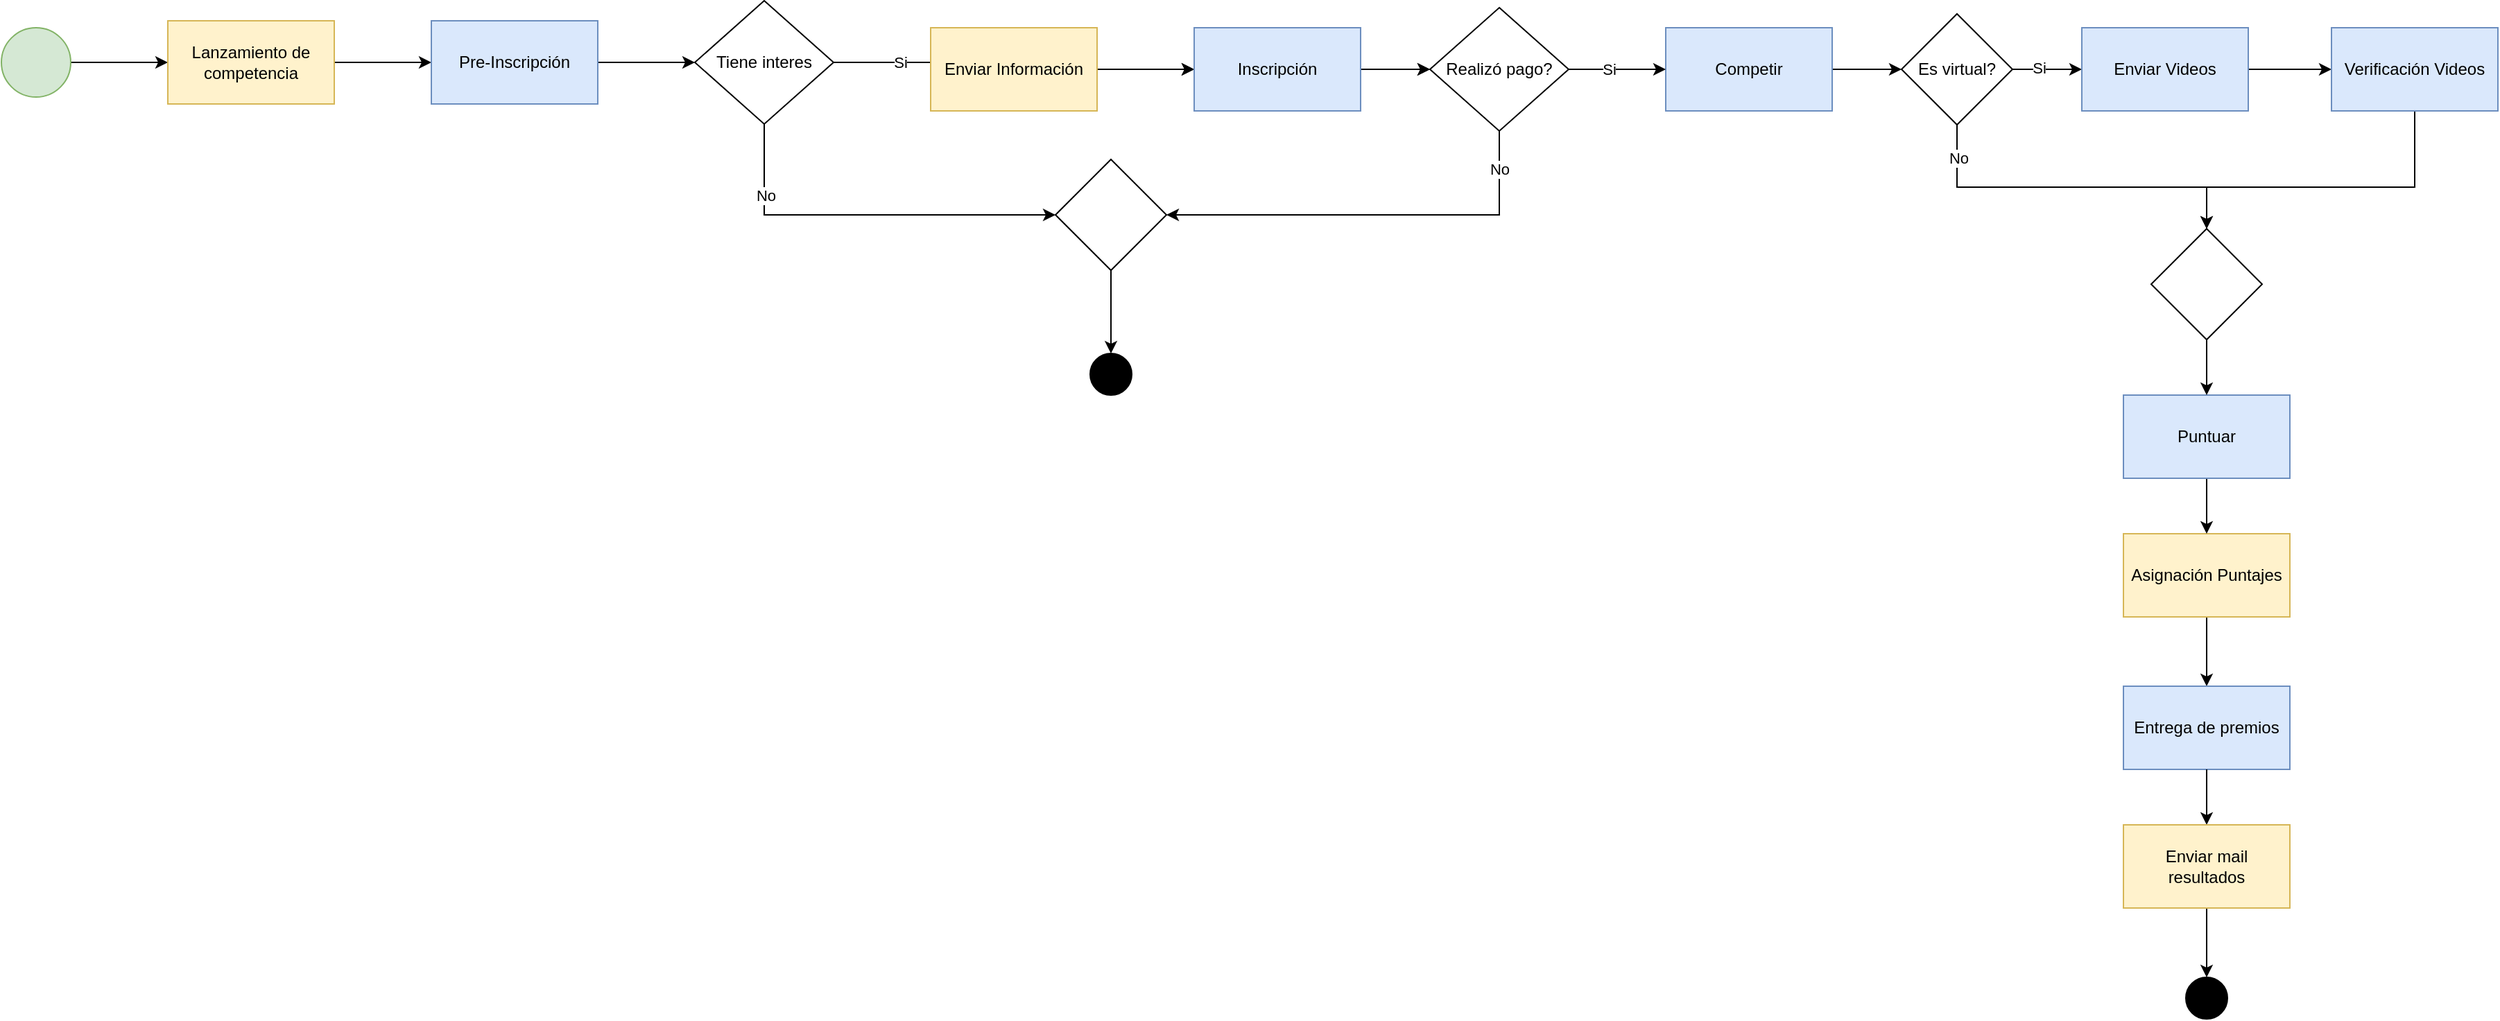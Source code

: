 <mxfile version="21.3.0" type="google">
  <diagram name="Page-1" id="NuK5uWofoLA97xDrvUln">
    <mxGraphModel grid="1" page="1" gridSize="10" guides="1" tooltips="1" connect="1" arrows="1" fold="1" pageScale="1" pageWidth="850" pageHeight="1100" math="0" shadow="0">
      <root>
        <mxCell id="0" />
        <mxCell id="1" parent="0" />
        <mxCell id="U1owXLewYoYy_V6jrNno-3" style="edgeStyle=orthogonalEdgeStyle;rounded=0;orthogonalLoop=1;jettySize=auto;html=1;entryX=0;entryY=0.5;entryDx=0;entryDy=0;" edge="1" parent="1" source="9AVUcl8GkE_RdI0IuiwY-1" target="yLdpovQoA73VeCSyaXZX-3">
          <mxGeometry relative="1" as="geometry" />
        </mxCell>
        <mxCell id="9AVUcl8GkE_RdI0IuiwY-1" value="" style="ellipse;whiteSpace=wrap;html=1;aspect=fixed;fillColor=#d5e8d4;strokeColor=#82b366;" vertex="1" parent="1">
          <mxGeometry x="-1610" y="25" width="50" height="50" as="geometry" />
        </mxCell>
        <mxCell id="U1owXLewYoYy_V6jrNno-2" value="" style="edgeStyle=orthogonalEdgeStyle;rounded=0;orthogonalLoop=1;jettySize=auto;html=1;" edge="1" parent="1" source="yLdpovQoA73VeCSyaXZX-3" target="U1owXLewYoYy_V6jrNno-1">
          <mxGeometry relative="1" as="geometry" />
        </mxCell>
        <mxCell id="yLdpovQoA73VeCSyaXZX-3" value="Lanzamiento de competencia" style="rounded=0;whiteSpace=wrap;html=1;fillColor=#fff2cc;strokeColor=#d6b656;" vertex="1" parent="1">
          <mxGeometry x="-1490" y="20" width="120" height="60" as="geometry" />
        </mxCell>
        <mxCell id="yLdpovQoA73VeCSyaXZX-6" style="edgeStyle=orthogonalEdgeStyle;rounded=0;orthogonalLoop=1;jettySize=auto;html=1;" edge="1" parent="1" source="9AVUcl8GkE_RdI0IuiwY-3" target="1CGTFNPT9L3lcRgPOCcS-1">
          <mxGeometry relative="1" as="geometry">
            <mxPoint x="-1070" y="270" as="targetPoint" />
            <Array as="points">
              <mxPoint x="-1060" y="160" />
            </Array>
          </mxGeometry>
        </mxCell>
        <mxCell id="1CGTFNPT9L3lcRgPOCcS-12" value="No" style="edgeLabel;html=1;align=center;verticalAlign=middle;resizable=0;points=[];" connectable="0" vertex="1" parent="yLdpovQoA73VeCSyaXZX-6">
          <mxGeometry x="-0.62" y="1" relative="1" as="geometry">
            <mxPoint y="-1" as="offset" />
          </mxGeometry>
        </mxCell>
        <mxCell id="yLdpovQoA73VeCSyaXZX-7" style="edgeStyle=orthogonalEdgeStyle;rounded=0;orthogonalLoop=1;jettySize=auto;html=1;entryX=0;entryY=0.5;entryDx=0;entryDy=0;" edge="1" parent="1" source="9AVUcl8GkE_RdI0IuiwY-3" target="9AVUcl8GkE_RdI0IuiwY-4">
          <mxGeometry relative="1" as="geometry">
            <mxPoint x="-930" y="50" as="targetPoint" />
            <Array as="points">
              <mxPoint x="-860" y="50" />
            </Array>
          </mxGeometry>
        </mxCell>
        <mxCell id="yLdpovQoA73VeCSyaXZX-8" value="Si" style="edgeLabel;html=1;align=center;verticalAlign=middle;resizable=0;points=[];" connectable="0" vertex="1" parent="yLdpovQoA73VeCSyaXZX-7">
          <mxGeometry x="-0.131" y="1" relative="1" as="geometry">
            <mxPoint x="-54" y="1" as="offset" />
          </mxGeometry>
        </mxCell>
        <mxCell id="9AVUcl8GkE_RdI0IuiwY-3" value="Tiene interes" style="rhombus;whiteSpace=wrap;html=1;" vertex="1" parent="1">
          <mxGeometry x="-1110" y="5.5" width="100" height="89" as="geometry" />
        </mxCell>
        <mxCell id="1CGTFNPT9L3lcRgPOCcS-6" style="edgeStyle=orthogonalEdgeStyle;rounded=0;orthogonalLoop=1;jettySize=auto;html=1;entryX=0;entryY=0.5;entryDx=0;entryDy=0;" edge="1" parent="1" source="9AVUcl8GkE_RdI0IuiwY-4" target="9AVUcl8GkE_RdI0IuiwY-6">
          <mxGeometry relative="1" as="geometry" />
        </mxCell>
        <mxCell id="NmHB_8l42OeITPEXI50R-4" style="edgeStyle=orthogonalEdgeStyle;rounded=0;orthogonalLoop=1;jettySize=auto;html=1;entryX=0;entryY=0.5;entryDx=0;entryDy=0;" edge="1" parent="1" source="9AVUcl8GkE_RdI0IuiwY-4" target="9AVUcl8GkE_RdI0IuiwY-6">
          <mxGeometry relative="1" as="geometry" />
        </mxCell>
        <mxCell id="9AVUcl8GkE_RdI0IuiwY-4" value="Enviar Información" style="rounded=0;whiteSpace=wrap;html=1;fillColor=#fff2cc;strokeColor=#d6b656;" vertex="1" parent="1">
          <mxGeometry x="-940" y="25" width="120" height="60" as="geometry" />
        </mxCell>
        <mxCell id="yLdpovQoA73VeCSyaXZX-5" style="edgeStyle=orthogonalEdgeStyle;rounded=0;orthogonalLoop=1;jettySize=auto;html=1;" edge="1" parent="1" source="U1owXLewYoYy_V6jrNno-1" target="9AVUcl8GkE_RdI0IuiwY-3">
          <mxGeometry relative="1" as="geometry" />
        </mxCell>
        <mxCell id="U1owXLewYoYy_V6jrNno-1" value="Pre-Inscripción" style="whiteSpace=wrap;html=1;rounded=0;fillColor=#dae8fc;strokeColor=#6c8ebf;" vertex="1" parent="1">
          <mxGeometry x="-1300" y="20" width="120" height="60" as="geometry" />
        </mxCell>
        <mxCell id="1CGTFNPT9L3lcRgPOCcS-7" style="edgeStyle=orthogonalEdgeStyle;rounded=0;orthogonalLoop=1;jettySize=auto;html=1;entryX=0;entryY=0.5;entryDx=0;entryDy=0;" edge="1" parent="1" source="9AVUcl8GkE_RdI0IuiwY-6" target="1kPLU9ai8IVUzovQDhuM-3">
          <mxGeometry relative="1" as="geometry" />
        </mxCell>
        <mxCell id="NmHB_8l42OeITPEXI50R-5" style="edgeStyle=orthogonalEdgeStyle;rounded=0;orthogonalLoop=1;jettySize=auto;html=1;entryX=0;entryY=0.5;entryDx=0;entryDy=0;" edge="1" parent="1" source="9AVUcl8GkE_RdI0IuiwY-6" target="1kPLU9ai8IVUzovQDhuM-3">
          <mxGeometry relative="1" as="geometry" />
        </mxCell>
        <mxCell id="9AVUcl8GkE_RdI0IuiwY-6" value="Inscripción" style="rounded=0;whiteSpace=wrap;html=1;fillColor=#dae8fc;strokeColor=#6c8ebf;" vertex="1" parent="1">
          <mxGeometry x="-750" y="25" width="120" height="60" as="geometry" />
        </mxCell>
        <mxCell id="9AVUcl8GkE_RdI0IuiwY-15" style="edgeStyle=orthogonalEdgeStyle;rounded=0;orthogonalLoop=1;jettySize=auto;html=1;exitX=1;exitY=0.5;exitDx=0;exitDy=0;entryX=0;entryY=0.5;entryDx=0;entryDy=0;" edge="1" parent="1" source="U1owXLewYoYy_V6jrNno-4" target="9AVUcl8GkE_RdI0IuiwY-12">
          <mxGeometry relative="1" as="geometry">
            <mxPoint x="24" y="50" as="targetPoint" />
          </mxGeometry>
        </mxCell>
        <mxCell id="U1owXLewYoYy_V6jrNno-4" value="Competir" style="whiteSpace=wrap;html=1;fillColor=#dae8fc;strokeColor=#6c8ebf;" vertex="1" parent="1">
          <mxGeometry x="-410" y="25" width="120" height="60" as="geometry" />
        </mxCell>
        <mxCell id="9AVUcl8GkE_RdI0IuiwY-14" style="edgeStyle=orthogonalEdgeStyle;rounded=0;orthogonalLoop=1;jettySize=auto;html=1;exitX=1;exitY=0.5;exitDx=0;exitDy=0;" edge="1" parent="1" source="9AVUcl8GkE_RdI0IuiwY-12" target="9AVUcl8GkE_RdI0IuiwY-13">
          <mxGeometry relative="1" as="geometry">
            <mxPoint x="104" y="50" as="sourcePoint" />
          </mxGeometry>
        </mxCell>
        <mxCell id="U1owXLewYoYy_V6jrNno-8" value="Si" style="edgeLabel;html=1;align=center;verticalAlign=middle;resizable=0;points=[];" connectable="0" vertex="1" parent="9AVUcl8GkE_RdI0IuiwY-14">
          <mxGeometry x="-0.267" y="1" relative="1" as="geometry">
            <mxPoint as="offset" />
          </mxGeometry>
        </mxCell>
        <mxCell id="1kPLU9ai8IVUzovQDhuM-11" style="edgeStyle=orthogonalEdgeStyle;rounded=0;orthogonalLoop=1;jettySize=auto;html=1;entryX=0.5;entryY=0;entryDx=0;entryDy=0;" edge="1" parent="1" source="9AVUcl8GkE_RdI0IuiwY-12" target="U1owXLewYoYy_V6jrNno-13">
          <mxGeometry relative="1" as="geometry">
            <Array as="points">
              <mxPoint x="-200" y="140" />
              <mxPoint x="-20" y="140" />
            </Array>
          </mxGeometry>
        </mxCell>
        <mxCell id="1kPLU9ai8IVUzovQDhuM-14" value="No" style="edgeLabel;html=1;align=center;verticalAlign=middle;resizable=0;points=[];" connectable="0" vertex="1" parent="1kPLU9ai8IVUzovQDhuM-11">
          <mxGeometry x="-0.742" y="1" relative="1" as="geometry">
            <mxPoint y="-9" as="offset" />
          </mxGeometry>
        </mxCell>
        <mxCell id="9AVUcl8GkE_RdI0IuiwY-12" value="Es virtual?" style="rhombus;whiteSpace=wrap;html=1;" vertex="1" parent="1">
          <mxGeometry x="-240" y="15" width="80" height="80" as="geometry" />
        </mxCell>
        <mxCell id="9AVUcl8GkE_RdI0IuiwY-18" style="edgeStyle=orthogonalEdgeStyle;rounded=0;orthogonalLoop=1;jettySize=auto;html=1;" edge="1" parent="1" source="9AVUcl8GkE_RdI0IuiwY-13" target="9AVUcl8GkE_RdI0IuiwY-17">
          <mxGeometry relative="1" as="geometry" />
        </mxCell>
        <mxCell id="9AVUcl8GkE_RdI0IuiwY-13" value="Enviar Videos" style="whiteSpace=wrap;html=1;fillColor=#dae8fc;strokeColor=#6c8ebf;" vertex="1" parent="1">
          <mxGeometry x="-110" y="25" width="120" height="60" as="geometry" />
        </mxCell>
        <mxCell id="1kPLU9ai8IVUzovQDhuM-13" style="edgeStyle=orthogonalEdgeStyle;rounded=0;orthogonalLoop=1;jettySize=auto;html=1;entryX=0.5;entryY=0;entryDx=0;entryDy=0;" edge="1" parent="1" source="9AVUcl8GkE_RdI0IuiwY-17" target="U1owXLewYoYy_V6jrNno-13">
          <mxGeometry relative="1" as="geometry">
            <Array as="points">
              <mxPoint x="130" y="140" />
              <mxPoint x="-20" y="140" />
            </Array>
          </mxGeometry>
        </mxCell>
        <mxCell id="9AVUcl8GkE_RdI0IuiwY-17" value="Verificación Videos" style="rounded=0;whiteSpace=wrap;html=1;fillColor=#dae8fc;strokeColor=#6c8ebf;" vertex="1" parent="1">
          <mxGeometry x="70" y="25" width="120" height="60" as="geometry" />
        </mxCell>
        <mxCell id="U1owXLewYoYy_V6jrNno-19" value="" style="edgeStyle=orthogonalEdgeStyle;rounded=0;orthogonalLoop=1;jettySize=auto;html=1;" edge="1" parent="1" source="9AVUcl8GkE_RdI0IuiwY-19" target="U1owXLewYoYy_V6jrNno-18">
          <mxGeometry relative="1" as="geometry" />
        </mxCell>
        <mxCell id="9AVUcl8GkE_RdI0IuiwY-19" value="Asignación Puntajes" style="rounded=0;whiteSpace=wrap;html=1;fillColor=#fff2cc;strokeColor=#d6b656;" vertex="1" parent="1">
          <mxGeometry x="-80" y="390" width="120" height="60" as="geometry" />
        </mxCell>
        <mxCell id="U1owXLewYoYy_V6jrNno-17" style="edgeStyle=orthogonalEdgeStyle;rounded=0;orthogonalLoop=1;jettySize=auto;html=1;entryX=0.5;entryY=0;entryDx=0;entryDy=0;" edge="1" parent="1" source="U1owXLewYoYy_V6jrNno-12" target="9AVUcl8GkE_RdI0IuiwY-19">
          <mxGeometry relative="1" as="geometry" />
        </mxCell>
        <mxCell id="U1owXLewYoYy_V6jrNno-12" value="Puntuar" style="rounded=0;whiteSpace=wrap;html=1;fillColor=#dae8fc;strokeColor=#6c8ebf;" vertex="1" parent="1">
          <mxGeometry x="-80" y="290" width="120" height="60" as="geometry" />
        </mxCell>
        <mxCell id="1CGTFNPT9L3lcRgPOCcS-10" style="edgeStyle=orthogonalEdgeStyle;rounded=0;orthogonalLoop=1;jettySize=auto;html=1;exitX=0.5;exitY=1;exitDx=0;exitDy=0;entryX=0.5;entryY=0;entryDx=0;entryDy=0;" edge="1" parent="1" source="U1owXLewYoYy_V6jrNno-13" target="U1owXLewYoYy_V6jrNno-12">
          <mxGeometry relative="1" as="geometry" />
        </mxCell>
        <mxCell id="U1owXLewYoYy_V6jrNno-13" value="" style="rhombus;whiteSpace=wrap;html=1;" vertex="1" parent="1">
          <mxGeometry x="-60" y="170" width="80" height="80" as="geometry" />
        </mxCell>
        <mxCell id="U1owXLewYoYy_V6jrNno-18" value="Entrega de premios" style="whiteSpace=wrap;html=1;fillColor=#dae8fc;strokeColor=#6c8ebf;rounded=0;" vertex="1" parent="1">
          <mxGeometry x="-80" y="500" width="120" height="60" as="geometry" />
        </mxCell>
        <mxCell id="9AVUcl8GkE_RdI0IuiwY-30" value="" style="ellipse;whiteSpace=wrap;html=1;aspect=fixed;fillColor=#000000;strokeColor=#000000;" vertex="1" parent="1">
          <mxGeometry x="-35" y="710" width="30" height="30" as="geometry" />
        </mxCell>
        <mxCell id="1kPLU9ai8IVUzovQDhuM-1" style="edgeStyle=orthogonalEdgeStyle;rounded=0;orthogonalLoop=1;jettySize=auto;html=1;entryX=0.5;entryY=0;entryDx=0;entryDy=0;" edge="1" parent="1" source="9AVUcl8GkE_RdI0IuiwY-33">
          <mxGeometry relative="1" as="geometry">
            <mxPoint x="-20" y="710" as="targetPoint" />
          </mxGeometry>
        </mxCell>
        <mxCell id="9AVUcl8GkE_RdI0IuiwY-34" value="" style="edgeStyle=orthogonalEdgeStyle;rounded=0;orthogonalLoop=1;jettySize=auto;html=1;entryX=0.5;entryY=0;entryDx=0;entryDy=0;" edge="1" parent="1" source="U1owXLewYoYy_V6jrNno-18" target="9AVUcl8GkE_RdI0IuiwY-33">
          <mxGeometry relative="1" as="geometry">
            <mxPoint x="324" y="560" as="sourcePoint" />
            <mxPoint x="324" y="740" as="targetPoint" />
          </mxGeometry>
        </mxCell>
        <mxCell id="9AVUcl8GkE_RdI0IuiwY-33" value="Enviar mail resultados" style="rounded=0;whiteSpace=wrap;html=1;fillColor=#fff2cc;strokeColor=#d6b656;" vertex="1" parent="1">
          <mxGeometry x="-80" y="600" width="120" height="60" as="geometry" />
        </mxCell>
        <mxCell id="1kPLU9ai8IVUzovQDhuM-7" style="edgeStyle=orthogonalEdgeStyle;rounded=0;orthogonalLoop=1;jettySize=auto;html=1;entryX=0;entryY=0.5;entryDx=0;entryDy=0;" edge="1" parent="1" source="1kPLU9ai8IVUzovQDhuM-3" target="U1owXLewYoYy_V6jrNno-4">
          <mxGeometry relative="1" as="geometry" />
        </mxCell>
        <mxCell id="1kPLU9ai8IVUzovQDhuM-8" value="Si" style="edgeLabel;html=1;align=center;verticalAlign=middle;resizable=0;points=[];" connectable="0" vertex="1" parent="1kPLU9ai8IVUzovQDhuM-7">
          <mxGeometry x="-0.782" y="1" relative="1" as="geometry">
            <mxPoint x="21" y="1" as="offset" />
          </mxGeometry>
        </mxCell>
        <mxCell id="1kPLU9ai8IVUzovQDhuM-3" value="Realizó pago?" style="rhombus;whiteSpace=wrap;html=1;" vertex="1" parent="1">
          <mxGeometry x="-580" y="10.5" width="100" height="89" as="geometry" />
        </mxCell>
        <mxCell id="1CGTFNPT9L3lcRgPOCcS-8" style="edgeStyle=orthogonalEdgeStyle;rounded=0;orthogonalLoop=1;jettySize=auto;html=1;exitX=0.5;exitY=1;exitDx=0;exitDy=0;" edge="1" parent="1" source="1CGTFNPT9L3lcRgPOCcS-1" target="1CGTFNPT9L3lcRgPOCcS-2">
          <mxGeometry relative="1" as="geometry" />
        </mxCell>
        <mxCell id="1CGTFNPT9L3lcRgPOCcS-1" value="" style="rhombus;whiteSpace=wrap;html=1;" vertex="1" parent="1">
          <mxGeometry x="-850" y="120" width="80" height="80" as="geometry" />
        </mxCell>
        <mxCell id="1CGTFNPT9L3lcRgPOCcS-2" value="" style="ellipse;whiteSpace=wrap;html=1;aspect=fixed;fillColor=#000000;strokeColor=#000000;" vertex="1" parent="1">
          <mxGeometry x="-825" y="260" width="30" height="30" as="geometry" />
        </mxCell>
        <mxCell id="1CGTFNPT9L3lcRgPOCcS-4" value="No" style="edgeStyle=orthogonalEdgeStyle;rounded=0;orthogonalLoop=1;jettySize=auto;html=1;entryX=1;entryY=0.5;entryDx=0;entryDy=0;exitX=0.5;exitY=1;exitDx=0;exitDy=0;" edge="1" parent="1" source="1kPLU9ai8IVUzovQDhuM-3" target="1CGTFNPT9L3lcRgPOCcS-1">
          <mxGeometry x="-0.816" relative="1" as="geometry">
            <Array as="points">
              <mxPoint x="-530" y="160" />
            </Array>
            <mxPoint as="offset" />
          </mxGeometry>
        </mxCell>
      </root>
    </mxGraphModel>
  </diagram>
</mxfile>
